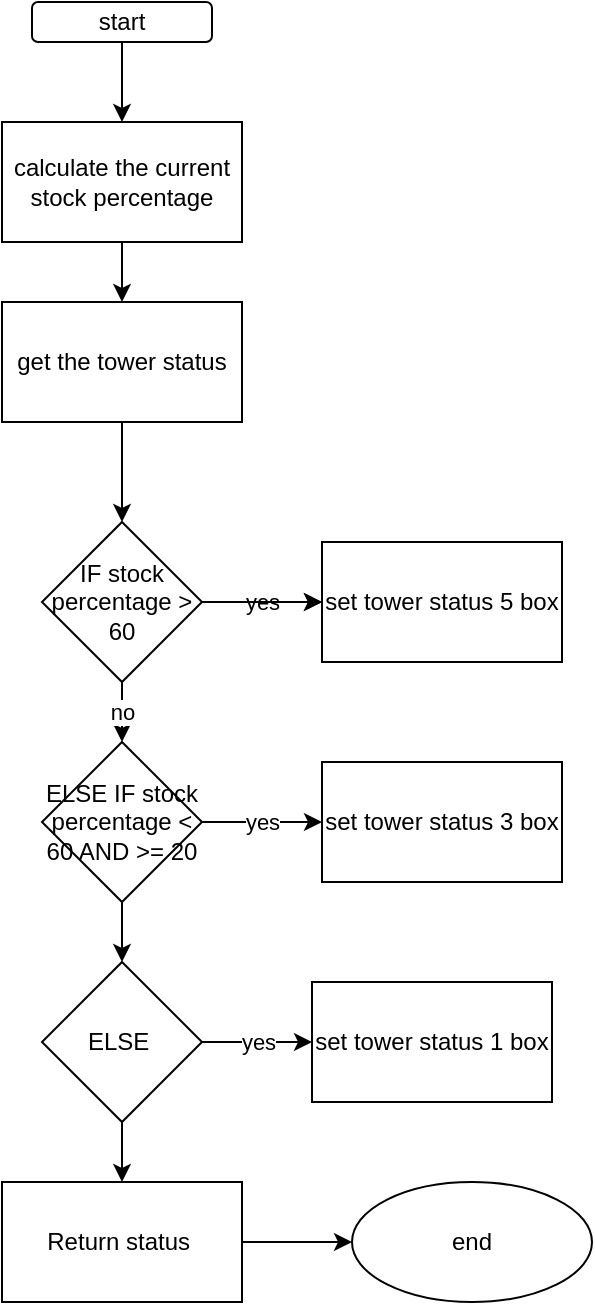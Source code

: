 <mxfile version="17.5.0" type="github">
  <diagram id="IbABvwoPlHeIRjBMqHQG" name="Page-1">
    <mxGraphModel dx="1038" dy="579" grid="1" gridSize="10" guides="1" tooltips="1" connect="1" arrows="1" fold="1" page="1" pageScale="1" pageWidth="850" pageHeight="1100" math="0" shadow="0">
      <root>
        <mxCell id="0" />
        <mxCell id="1" parent="0" />
        <mxCell id="H_vSN9W2eCYtmJkTOA1G-3" value="" style="edgeStyle=orthogonalEdgeStyle;rounded=0;orthogonalLoop=1;jettySize=auto;html=1;" edge="1" parent="1" source="H_vSN9W2eCYtmJkTOA1G-1" target="H_vSN9W2eCYtmJkTOA1G-2">
          <mxGeometry relative="1" as="geometry" />
        </mxCell>
        <mxCell id="H_vSN9W2eCYtmJkTOA1G-1" value="start" style="rounded=1;whiteSpace=wrap;html=1;" vertex="1" parent="1">
          <mxGeometry x="80" y="30" width="90" height="20" as="geometry" />
        </mxCell>
        <mxCell id="H_vSN9W2eCYtmJkTOA1G-5" value="" style="edgeStyle=orthogonalEdgeStyle;rounded=0;orthogonalLoop=1;jettySize=auto;html=1;" edge="1" parent="1" source="H_vSN9W2eCYtmJkTOA1G-2" target="H_vSN9W2eCYtmJkTOA1G-4">
          <mxGeometry relative="1" as="geometry" />
        </mxCell>
        <mxCell id="H_vSN9W2eCYtmJkTOA1G-2" value="calculate the current stock percentage" style="rounded=0;whiteSpace=wrap;html=1;" vertex="1" parent="1">
          <mxGeometry x="65" y="90" width="120" height="60" as="geometry" />
        </mxCell>
        <mxCell id="H_vSN9W2eCYtmJkTOA1G-7" value="" style="edgeStyle=orthogonalEdgeStyle;rounded=0;orthogonalLoop=1;jettySize=auto;html=1;" edge="1" parent="1" source="H_vSN9W2eCYtmJkTOA1G-4" target="H_vSN9W2eCYtmJkTOA1G-6">
          <mxGeometry relative="1" as="geometry" />
        </mxCell>
        <mxCell id="H_vSN9W2eCYtmJkTOA1G-4" value="get the tower status" style="whiteSpace=wrap;html=1;rounded=0;" vertex="1" parent="1">
          <mxGeometry x="65" y="180" width="120" height="60" as="geometry" />
        </mxCell>
        <mxCell id="H_vSN9W2eCYtmJkTOA1G-9" value="yes" style="edgeStyle=orthogonalEdgeStyle;rounded=0;orthogonalLoop=1;jettySize=auto;html=1;" edge="1" parent="1" source="H_vSN9W2eCYtmJkTOA1G-6" target="H_vSN9W2eCYtmJkTOA1G-8">
          <mxGeometry relative="1" as="geometry" />
        </mxCell>
        <mxCell id="H_vSN9W2eCYtmJkTOA1G-10" value="" style="edgeStyle=orthogonalEdgeStyle;rounded=0;orthogonalLoop=1;jettySize=auto;html=1;" edge="1" parent="1" source="H_vSN9W2eCYtmJkTOA1G-6" target="H_vSN9W2eCYtmJkTOA1G-8">
          <mxGeometry relative="1" as="geometry" />
        </mxCell>
        <mxCell id="H_vSN9W2eCYtmJkTOA1G-14" value="no" style="edgeStyle=orthogonalEdgeStyle;rounded=0;orthogonalLoop=1;jettySize=auto;html=1;" edge="1" parent="1" source="H_vSN9W2eCYtmJkTOA1G-6" target="H_vSN9W2eCYtmJkTOA1G-12">
          <mxGeometry relative="1" as="geometry" />
        </mxCell>
        <mxCell id="H_vSN9W2eCYtmJkTOA1G-6" value="IF stock percentage &amp;gt; 60" style="rhombus;whiteSpace=wrap;html=1;rounded=0;" vertex="1" parent="1">
          <mxGeometry x="85" y="290" width="80" height="80" as="geometry" />
        </mxCell>
        <mxCell id="H_vSN9W2eCYtmJkTOA1G-8" value="set tower status 5 box" style="whiteSpace=wrap;html=1;rounded=0;" vertex="1" parent="1">
          <mxGeometry x="225" y="300" width="120" height="60" as="geometry" />
        </mxCell>
        <mxCell id="H_vSN9W2eCYtmJkTOA1G-11" value="yes" style="edgeStyle=orthogonalEdgeStyle;rounded=0;orthogonalLoop=1;jettySize=auto;html=1;" edge="1" parent="1" source="H_vSN9W2eCYtmJkTOA1G-12" target="H_vSN9W2eCYtmJkTOA1G-13">
          <mxGeometry relative="1" as="geometry" />
        </mxCell>
        <mxCell id="H_vSN9W2eCYtmJkTOA1G-18" value="" style="edgeStyle=orthogonalEdgeStyle;rounded=0;orthogonalLoop=1;jettySize=auto;html=1;" edge="1" parent="1" source="H_vSN9W2eCYtmJkTOA1G-12" target="H_vSN9W2eCYtmJkTOA1G-16">
          <mxGeometry relative="1" as="geometry" />
        </mxCell>
        <mxCell id="H_vSN9W2eCYtmJkTOA1G-12" value="ELSE IF stock percentage &amp;lt; 60 AND &amp;gt;= 20" style="rhombus;whiteSpace=wrap;html=1;rounded=0;" vertex="1" parent="1">
          <mxGeometry x="85" y="400" width="80" height="80" as="geometry" />
        </mxCell>
        <mxCell id="H_vSN9W2eCYtmJkTOA1G-13" value="set tower status 3 box" style="whiteSpace=wrap;html=1;rounded=0;" vertex="1" parent="1">
          <mxGeometry x="225" y="410" width="120" height="60" as="geometry" />
        </mxCell>
        <mxCell id="H_vSN9W2eCYtmJkTOA1G-15" value="yes" style="edgeStyle=orthogonalEdgeStyle;rounded=0;orthogonalLoop=1;jettySize=auto;html=1;" edge="1" parent="1" source="H_vSN9W2eCYtmJkTOA1G-16" target="H_vSN9W2eCYtmJkTOA1G-17">
          <mxGeometry relative="1" as="geometry" />
        </mxCell>
        <mxCell id="H_vSN9W2eCYtmJkTOA1G-20" value="" style="edgeStyle=orthogonalEdgeStyle;rounded=0;orthogonalLoop=1;jettySize=auto;html=1;" edge="1" parent="1" source="H_vSN9W2eCYtmJkTOA1G-16" target="H_vSN9W2eCYtmJkTOA1G-19">
          <mxGeometry relative="1" as="geometry" />
        </mxCell>
        <mxCell id="H_vSN9W2eCYtmJkTOA1G-16" value="ELSE&amp;nbsp;" style="rhombus;whiteSpace=wrap;html=1;rounded=0;" vertex="1" parent="1">
          <mxGeometry x="85" y="510" width="80" height="80" as="geometry" />
        </mxCell>
        <mxCell id="H_vSN9W2eCYtmJkTOA1G-17" value="set tower status 1 box" style="whiteSpace=wrap;html=1;rounded=0;" vertex="1" parent="1">
          <mxGeometry x="220" y="520" width="120" height="60" as="geometry" />
        </mxCell>
        <mxCell id="H_vSN9W2eCYtmJkTOA1G-22" value="" style="edgeStyle=orthogonalEdgeStyle;rounded=0;orthogonalLoop=1;jettySize=auto;html=1;" edge="1" parent="1" source="H_vSN9W2eCYtmJkTOA1G-19" target="H_vSN9W2eCYtmJkTOA1G-21">
          <mxGeometry relative="1" as="geometry" />
        </mxCell>
        <mxCell id="H_vSN9W2eCYtmJkTOA1G-19" value="Return status&amp;nbsp;" style="whiteSpace=wrap;html=1;rounded=0;" vertex="1" parent="1">
          <mxGeometry x="65" y="620" width="120" height="60" as="geometry" />
        </mxCell>
        <mxCell id="H_vSN9W2eCYtmJkTOA1G-21" value="end" style="ellipse;whiteSpace=wrap;html=1;rounded=0;" vertex="1" parent="1">
          <mxGeometry x="240" y="620" width="120" height="60" as="geometry" />
        </mxCell>
      </root>
    </mxGraphModel>
  </diagram>
</mxfile>
